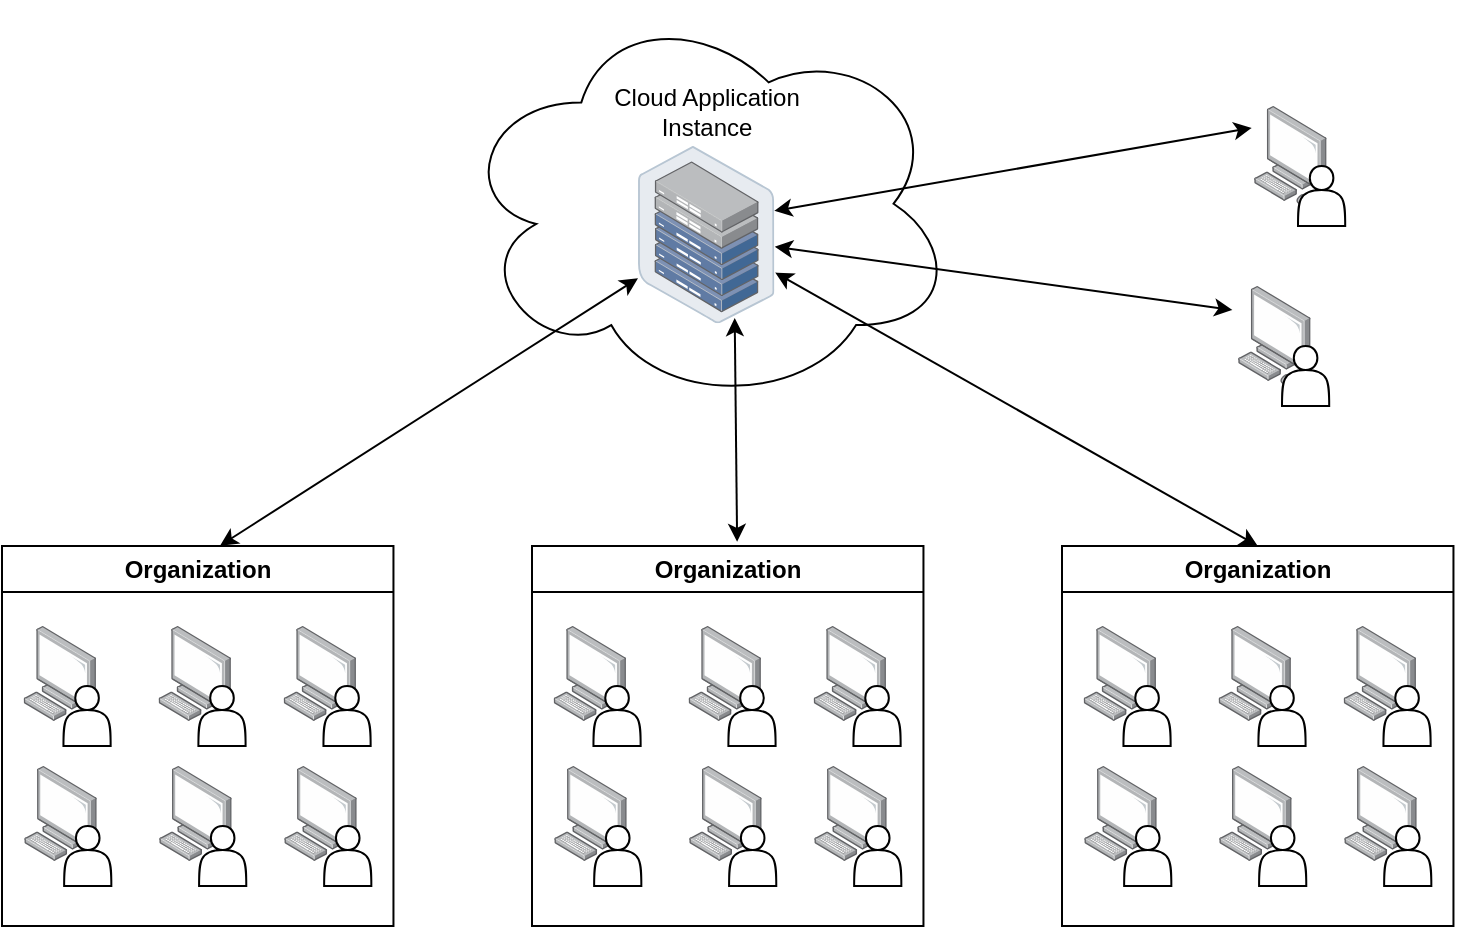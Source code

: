<mxfile version="24.7.17">
  <diagram name="Page-1" id="0pbR37fy-8RCgxXV9L8N">
    <mxGraphModel dx="1509" dy="1969" grid="1" gridSize="10" guides="1" tooltips="1" connect="1" arrows="1" fold="1" page="1" pageScale="1" pageWidth="850" pageHeight="1100" math="0" shadow="0">
      <root>
        <mxCell id="0" />
        <mxCell id="1" parent="0" />
        <mxCell id="6AcQH9RrlWRlE2u4x-1C-13" value="Organization" style="swimlane;whiteSpace=wrap;html=1;flipH=0;" parent="1" vertex="1">
          <mxGeometry x="62.0" y="260" width="195.73" height="190" as="geometry" />
        </mxCell>
        <mxCell id="6AcQH9RrlWRlE2u4x-1C-14" value="" style="image;points=[];aspect=fixed;html=1;align=center;shadow=0;dashed=0;image=img/lib/allied_telesis/computer_and_terminals/Personal_Computer.svg;" parent="6AcQH9RrlWRlE2u4x-1C-13" vertex="1">
          <mxGeometry x="10.73" y="40" width="36.4" height="49.34" as="geometry" />
        </mxCell>
        <mxCell id="6AcQH9RrlWRlE2u4x-1C-15" value="" style="shape=actor;whiteSpace=wrap;html=1;" parent="6AcQH9RrlWRlE2u4x-1C-13" vertex="1">
          <mxGeometry x="30.73" y="70" width="23.6" height="30" as="geometry" />
        </mxCell>
        <mxCell id="6AcQH9RrlWRlE2u4x-1C-3" value="" style="image;points=[];aspect=fixed;html=1;align=center;shadow=0;dashed=0;image=img/lib/allied_telesis/computer_and_terminals/Personal_Computer.svg;" parent="6AcQH9RrlWRlE2u4x-1C-13" vertex="1">
          <mxGeometry x="78.2" y="40" width="36.4" height="49.34" as="geometry" />
        </mxCell>
        <mxCell id="6AcQH9RrlWRlE2u4x-1C-4" value="" style="shape=actor;whiteSpace=wrap;html=1;" parent="6AcQH9RrlWRlE2u4x-1C-13" vertex="1">
          <mxGeometry x="98.2" y="70" width="23.6" height="30" as="geometry" />
        </mxCell>
        <mxCell id="6AcQH9RrlWRlE2u4x-1C-16" value="" style="image;points=[];aspect=fixed;html=1;align=center;shadow=0;dashed=0;image=img/lib/allied_telesis/computer_and_terminals/Personal_Computer.svg;" parent="6AcQH9RrlWRlE2u4x-1C-13" vertex="1">
          <mxGeometry x="140.73" y="40" width="36.4" height="49.34" as="geometry" />
        </mxCell>
        <mxCell id="6AcQH9RrlWRlE2u4x-1C-17" value="" style="shape=actor;whiteSpace=wrap;html=1;" parent="6AcQH9RrlWRlE2u4x-1C-13" vertex="1">
          <mxGeometry x="160.73" y="70" width="23.6" height="30" as="geometry" />
        </mxCell>
        <mxCell id="6AcQH9RrlWRlE2u4x-1C-19" value="" style="image;points=[];aspect=fixed;html=1;align=center;shadow=0;dashed=0;image=img/lib/allied_telesis/computer_and_terminals/Personal_Computer.svg;" parent="6AcQH9RrlWRlE2u4x-1C-13" vertex="1">
          <mxGeometry x="11.07" y="110" width="36.4" height="49.34" as="geometry" />
        </mxCell>
        <mxCell id="6AcQH9RrlWRlE2u4x-1C-20" value="" style="shape=actor;whiteSpace=wrap;html=1;" parent="6AcQH9RrlWRlE2u4x-1C-13" vertex="1">
          <mxGeometry x="31.07" y="140" width="23.6" height="30" as="geometry" />
        </mxCell>
        <mxCell id="6AcQH9RrlWRlE2u4x-1C-21" value="" style="image;points=[];aspect=fixed;html=1;align=center;shadow=0;dashed=0;image=img/lib/allied_telesis/computer_and_terminals/Personal_Computer.svg;" parent="6AcQH9RrlWRlE2u4x-1C-13" vertex="1">
          <mxGeometry x="78.54" y="110" width="36.4" height="49.34" as="geometry" />
        </mxCell>
        <mxCell id="6AcQH9RrlWRlE2u4x-1C-22" value="" style="shape=actor;whiteSpace=wrap;html=1;" parent="6AcQH9RrlWRlE2u4x-1C-13" vertex="1">
          <mxGeometry x="98.54" y="140" width="23.6" height="30" as="geometry" />
        </mxCell>
        <mxCell id="6AcQH9RrlWRlE2u4x-1C-23" value="" style="image;points=[];aspect=fixed;html=1;align=center;shadow=0;dashed=0;image=img/lib/allied_telesis/computer_and_terminals/Personal_Computer.svg;" parent="6AcQH9RrlWRlE2u4x-1C-13" vertex="1">
          <mxGeometry x="141.07" y="110" width="36.4" height="49.34" as="geometry" />
        </mxCell>
        <mxCell id="6AcQH9RrlWRlE2u4x-1C-24" value="" style="shape=actor;whiteSpace=wrap;html=1;" parent="6AcQH9RrlWRlE2u4x-1C-13" vertex="1">
          <mxGeometry x="161.07" y="140" width="23.6" height="30" as="geometry" />
        </mxCell>
        <mxCell id="6AcQH9RrlWRlE2u4x-1C-1" value="" style="ellipse;shape=cloud;whiteSpace=wrap;html=1;aspect=fixed;" parent="1" vertex="1">
          <mxGeometry x="289.16" y="-12.28" width="249.87" height="202.28" as="geometry" />
        </mxCell>
        <mxCell id="6AcQH9RrlWRlE2u4x-1C-25" value="Organization" style="swimlane;whiteSpace=wrap;html=1;flipH=0;" parent="1" vertex="1">
          <mxGeometry x="327" y="260" width="195.73" height="190" as="geometry" />
        </mxCell>
        <mxCell id="6AcQH9RrlWRlE2u4x-1C-26" value="" style="image;points=[];aspect=fixed;html=1;align=center;shadow=0;dashed=0;image=img/lib/allied_telesis/computer_and_terminals/Personal_Computer.svg;" parent="6AcQH9RrlWRlE2u4x-1C-25" vertex="1">
          <mxGeometry x="10.73" y="40" width="36.4" height="49.34" as="geometry" />
        </mxCell>
        <mxCell id="6AcQH9RrlWRlE2u4x-1C-27" value="" style="shape=actor;whiteSpace=wrap;html=1;" parent="6AcQH9RrlWRlE2u4x-1C-25" vertex="1">
          <mxGeometry x="30.73" y="70" width="23.6" height="30" as="geometry" />
        </mxCell>
        <mxCell id="6AcQH9RrlWRlE2u4x-1C-28" value="" style="image;points=[];aspect=fixed;html=1;align=center;shadow=0;dashed=0;image=img/lib/allied_telesis/computer_and_terminals/Personal_Computer.svg;" parent="6AcQH9RrlWRlE2u4x-1C-25" vertex="1">
          <mxGeometry x="78.2" y="40" width="36.4" height="49.34" as="geometry" />
        </mxCell>
        <mxCell id="6AcQH9RrlWRlE2u4x-1C-29" value="" style="shape=actor;whiteSpace=wrap;html=1;" parent="6AcQH9RrlWRlE2u4x-1C-25" vertex="1">
          <mxGeometry x="98.2" y="70" width="23.6" height="30" as="geometry" />
        </mxCell>
        <mxCell id="6AcQH9RrlWRlE2u4x-1C-30" value="" style="image;points=[];aspect=fixed;html=1;align=center;shadow=0;dashed=0;image=img/lib/allied_telesis/computer_and_terminals/Personal_Computer.svg;" parent="6AcQH9RrlWRlE2u4x-1C-25" vertex="1">
          <mxGeometry x="140.73" y="40" width="36.4" height="49.34" as="geometry" />
        </mxCell>
        <mxCell id="6AcQH9RrlWRlE2u4x-1C-31" value="" style="shape=actor;whiteSpace=wrap;html=1;" parent="6AcQH9RrlWRlE2u4x-1C-25" vertex="1">
          <mxGeometry x="160.73" y="70" width="23.6" height="30" as="geometry" />
        </mxCell>
        <mxCell id="6AcQH9RrlWRlE2u4x-1C-32" value="" style="image;points=[];aspect=fixed;html=1;align=center;shadow=0;dashed=0;image=img/lib/allied_telesis/computer_and_terminals/Personal_Computer.svg;" parent="6AcQH9RrlWRlE2u4x-1C-25" vertex="1">
          <mxGeometry x="11.07" y="110" width="36.4" height="49.34" as="geometry" />
        </mxCell>
        <mxCell id="6AcQH9RrlWRlE2u4x-1C-33" value="" style="shape=actor;whiteSpace=wrap;html=1;" parent="6AcQH9RrlWRlE2u4x-1C-25" vertex="1">
          <mxGeometry x="31.07" y="140" width="23.6" height="30" as="geometry" />
        </mxCell>
        <mxCell id="6AcQH9RrlWRlE2u4x-1C-34" value="" style="image;points=[];aspect=fixed;html=1;align=center;shadow=0;dashed=0;image=img/lib/allied_telesis/computer_and_terminals/Personal_Computer.svg;" parent="6AcQH9RrlWRlE2u4x-1C-25" vertex="1">
          <mxGeometry x="78.54" y="110" width="36.4" height="49.34" as="geometry" />
        </mxCell>
        <mxCell id="6AcQH9RrlWRlE2u4x-1C-35" value="" style="shape=actor;whiteSpace=wrap;html=1;" parent="6AcQH9RrlWRlE2u4x-1C-25" vertex="1">
          <mxGeometry x="98.54" y="140" width="23.6" height="30" as="geometry" />
        </mxCell>
        <mxCell id="6AcQH9RrlWRlE2u4x-1C-36" value="" style="image;points=[];aspect=fixed;html=1;align=center;shadow=0;dashed=0;image=img/lib/allied_telesis/computer_and_terminals/Personal_Computer.svg;" parent="6AcQH9RrlWRlE2u4x-1C-25" vertex="1">
          <mxGeometry x="141.07" y="110" width="36.4" height="49.34" as="geometry" />
        </mxCell>
        <mxCell id="6AcQH9RrlWRlE2u4x-1C-37" value="" style="shape=actor;whiteSpace=wrap;html=1;" parent="6AcQH9RrlWRlE2u4x-1C-25" vertex="1">
          <mxGeometry x="161.07" y="140" width="23.6" height="30" as="geometry" />
        </mxCell>
        <mxCell id="6AcQH9RrlWRlE2u4x-1C-38" value="Organization" style="swimlane;whiteSpace=wrap;html=1;flipH=0;" parent="1" vertex="1">
          <mxGeometry x="592" y="260" width="195.73" height="190" as="geometry" />
        </mxCell>
        <mxCell id="6AcQH9RrlWRlE2u4x-1C-39" value="" style="image;points=[];aspect=fixed;html=1;align=center;shadow=0;dashed=0;image=img/lib/allied_telesis/computer_and_terminals/Personal_Computer.svg;" parent="6AcQH9RrlWRlE2u4x-1C-38" vertex="1">
          <mxGeometry x="10.73" y="40" width="36.4" height="49.34" as="geometry" />
        </mxCell>
        <mxCell id="6AcQH9RrlWRlE2u4x-1C-40" value="" style="shape=actor;whiteSpace=wrap;html=1;" parent="6AcQH9RrlWRlE2u4x-1C-38" vertex="1">
          <mxGeometry x="30.73" y="70" width="23.6" height="30" as="geometry" />
        </mxCell>
        <mxCell id="6AcQH9RrlWRlE2u4x-1C-41" value="" style="image;points=[];aspect=fixed;html=1;align=center;shadow=0;dashed=0;image=img/lib/allied_telesis/computer_and_terminals/Personal_Computer.svg;" parent="6AcQH9RrlWRlE2u4x-1C-38" vertex="1">
          <mxGeometry x="78.2" y="40" width="36.4" height="49.34" as="geometry" />
        </mxCell>
        <mxCell id="6AcQH9RrlWRlE2u4x-1C-42" value="" style="shape=actor;whiteSpace=wrap;html=1;" parent="6AcQH9RrlWRlE2u4x-1C-38" vertex="1">
          <mxGeometry x="98.2" y="70" width="23.6" height="30" as="geometry" />
        </mxCell>
        <mxCell id="6AcQH9RrlWRlE2u4x-1C-43" value="" style="image;points=[];aspect=fixed;html=1;align=center;shadow=0;dashed=0;image=img/lib/allied_telesis/computer_and_terminals/Personal_Computer.svg;" parent="6AcQH9RrlWRlE2u4x-1C-38" vertex="1">
          <mxGeometry x="140.73" y="40" width="36.4" height="49.34" as="geometry" />
        </mxCell>
        <mxCell id="6AcQH9RrlWRlE2u4x-1C-44" value="" style="shape=actor;whiteSpace=wrap;html=1;" parent="6AcQH9RrlWRlE2u4x-1C-38" vertex="1">
          <mxGeometry x="160.73" y="70" width="23.6" height="30" as="geometry" />
        </mxCell>
        <mxCell id="6AcQH9RrlWRlE2u4x-1C-45" value="" style="image;points=[];aspect=fixed;html=1;align=center;shadow=0;dashed=0;image=img/lib/allied_telesis/computer_and_terminals/Personal_Computer.svg;" parent="6AcQH9RrlWRlE2u4x-1C-38" vertex="1">
          <mxGeometry x="11.07" y="110" width="36.4" height="49.34" as="geometry" />
        </mxCell>
        <mxCell id="6AcQH9RrlWRlE2u4x-1C-46" value="" style="shape=actor;whiteSpace=wrap;html=1;" parent="6AcQH9RrlWRlE2u4x-1C-38" vertex="1">
          <mxGeometry x="31.07" y="140" width="23.6" height="30" as="geometry" />
        </mxCell>
        <mxCell id="6AcQH9RrlWRlE2u4x-1C-47" value="" style="image;points=[];aspect=fixed;html=1;align=center;shadow=0;dashed=0;image=img/lib/allied_telesis/computer_and_terminals/Personal_Computer.svg;" parent="6AcQH9RrlWRlE2u4x-1C-38" vertex="1">
          <mxGeometry x="78.54" y="110" width="36.4" height="49.34" as="geometry" />
        </mxCell>
        <mxCell id="6AcQH9RrlWRlE2u4x-1C-48" value="" style="shape=actor;whiteSpace=wrap;html=1;" parent="6AcQH9RrlWRlE2u4x-1C-38" vertex="1">
          <mxGeometry x="98.54" y="140" width="23.6" height="30" as="geometry" />
        </mxCell>
        <mxCell id="6AcQH9RrlWRlE2u4x-1C-49" value="" style="image;points=[];aspect=fixed;html=1;align=center;shadow=0;dashed=0;image=img/lib/allied_telesis/computer_and_terminals/Personal_Computer.svg;" parent="6AcQH9RrlWRlE2u4x-1C-38" vertex="1">
          <mxGeometry x="141.07" y="110" width="36.4" height="49.34" as="geometry" />
        </mxCell>
        <mxCell id="6AcQH9RrlWRlE2u4x-1C-50" value="" style="shape=actor;whiteSpace=wrap;html=1;" parent="6AcQH9RrlWRlE2u4x-1C-38" vertex="1">
          <mxGeometry x="161.07" y="140" width="23.6" height="30" as="geometry" />
        </mxCell>
        <mxCell id="6AcQH9RrlWRlE2u4x-1C-52" value="" style="endArrow=classic;startArrow=classic;html=1;rounded=0;exitX=0.557;exitY=-0.001;exitDx=0;exitDy=0;exitPerimeter=0;" parent="1" source="6AcQH9RrlWRlE2u4x-1C-13" target="DKxLRLferNXfFIl7Q3tH-1" edge="1">
          <mxGeometry width="50" height="50" relative="1" as="geometry">
            <mxPoint x="210" y="240" as="sourcePoint" />
            <mxPoint x="260" y="190" as="targetPoint" />
          </mxGeometry>
        </mxCell>
        <mxCell id="6AcQH9RrlWRlE2u4x-1C-54" value="" style="endArrow=classic;startArrow=classic;html=1;rounded=0;exitX=0.5;exitY=0;exitDx=0;exitDy=0;entryX=1.006;entryY=0.714;entryDx=0;entryDy=0;entryPerimeter=0;" parent="1" source="6AcQH9RrlWRlE2u4x-1C-38" target="DKxLRLferNXfFIl7Q3tH-1" edge="1">
          <mxGeometry width="50" height="50" relative="1" as="geometry">
            <mxPoint x="191" y="280" as="sourcePoint" />
            <mxPoint x="362" y="147" as="targetPoint" />
          </mxGeometry>
        </mxCell>
        <mxCell id="6AcQH9RrlWRlE2u4x-1C-55" value="" style="image;points=[];aspect=fixed;html=1;align=center;shadow=0;dashed=0;image=img/lib/allied_telesis/computer_and_terminals/Personal_Computer.svg;flipH=0;" parent="1" vertex="1">
          <mxGeometry x="680" y="130" width="36.4" height="49.34" as="geometry" />
        </mxCell>
        <mxCell id="6AcQH9RrlWRlE2u4x-1C-56" value="" style="shape=actor;whiteSpace=wrap;html=1;flipH=0;" parent="1" vertex="1">
          <mxGeometry x="702" y="160" width="23.6" height="30" as="geometry" />
        </mxCell>
        <mxCell id="6AcQH9RrlWRlE2u4x-1C-57" value="" style="image;points=[];aspect=fixed;html=1;align=center;shadow=0;dashed=0;image=img/lib/allied_telesis/computer_and_terminals/Personal_Computer.svg;flipH=0;" parent="1" vertex="1">
          <mxGeometry x="688" y="40" width="36.4" height="49.34" as="geometry" />
        </mxCell>
        <mxCell id="6AcQH9RrlWRlE2u4x-1C-58" value="" style="shape=actor;whiteSpace=wrap;html=1;flipH=0;" parent="1" vertex="1">
          <mxGeometry x="710" y="70" width="23.6" height="30" as="geometry" />
        </mxCell>
        <mxCell id="6AcQH9RrlWRlE2u4x-1C-59" value="" style="endArrow=classic;startArrow=classic;html=1;rounded=0;entryX=-0.031;entryY=0.222;entryDx=0;entryDy=0;entryPerimeter=0;exitX=0.999;exitY=0.366;exitDx=0;exitDy=0;exitPerimeter=0;" parent="1" source="DKxLRLferNXfFIl7Q3tH-1" target="6AcQH9RrlWRlE2u4x-1C-57" edge="1">
          <mxGeometry width="50" height="50" relative="1" as="geometry">
            <mxPoint x="450" y="50" as="sourcePoint" />
            <mxPoint x="490" y="200" as="targetPoint" />
          </mxGeometry>
        </mxCell>
        <mxCell id="6AcQH9RrlWRlE2u4x-1C-60" value="" style="endArrow=classic;startArrow=classic;html=1;rounded=0;entryX=-0.077;entryY=0.243;entryDx=0;entryDy=0;entryPerimeter=0;exitX=1.003;exitY=0.568;exitDx=0;exitDy=0;exitPerimeter=0;" parent="1" target="6AcQH9RrlWRlE2u4x-1C-55" edge="1" source="DKxLRLferNXfFIl7Q3tH-1">
          <mxGeometry width="50" height="50" relative="1" as="geometry">
            <mxPoint x="450" y="70" as="sourcePoint" />
            <mxPoint x="698.73" y="110" as="targetPoint" />
          </mxGeometry>
        </mxCell>
        <mxCell id="DKxLRLferNXfFIl7Q3tH-1" value="Cloud Application&lt;br&gt;Instance" style="image;points=[];aspect=fixed;html=1;align=center;shadow=0;dashed=0;image=img/lib/allied_telesis/storage/Datacenter_Server_Half_Rack_ToR.svg;horizontal=1;verticalAlign=bottom;labelPosition=center;verticalLabelPosition=top;" vertex="1" parent="1">
          <mxGeometry x="380" y="60.0" width="68.2" height="88.61" as="geometry" />
        </mxCell>
        <mxCell id="6AcQH9RrlWRlE2u4x-1C-53" value="" style="endArrow=classic;startArrow=classic;html=1;rounded=0;exitX=0.524;exitY=-0.011;exitDx=0;exitDy=0;exitPerimeter=0;entryX=0.709;entryY=0.971;entryDx=0;entryDy=0;entryPerimeter=0;" parent="1" source="6AcQH9RrlWRlE2u4x-1C-25" target="DKxLRLferNXfFIl7Q3tH-1" edge="1">
          <mxGeometry width="50" height="50" relative="1" as="geometry">
            <mxPoint x="181" y="270" as="sourcePoint" />
            <mxPoint x="430" y="120" as="targetPoint" />
          </mxGeometry>
        </mxCell>
      </root>
    </mxGraphModel>
  </diagram>
</mxfile>

